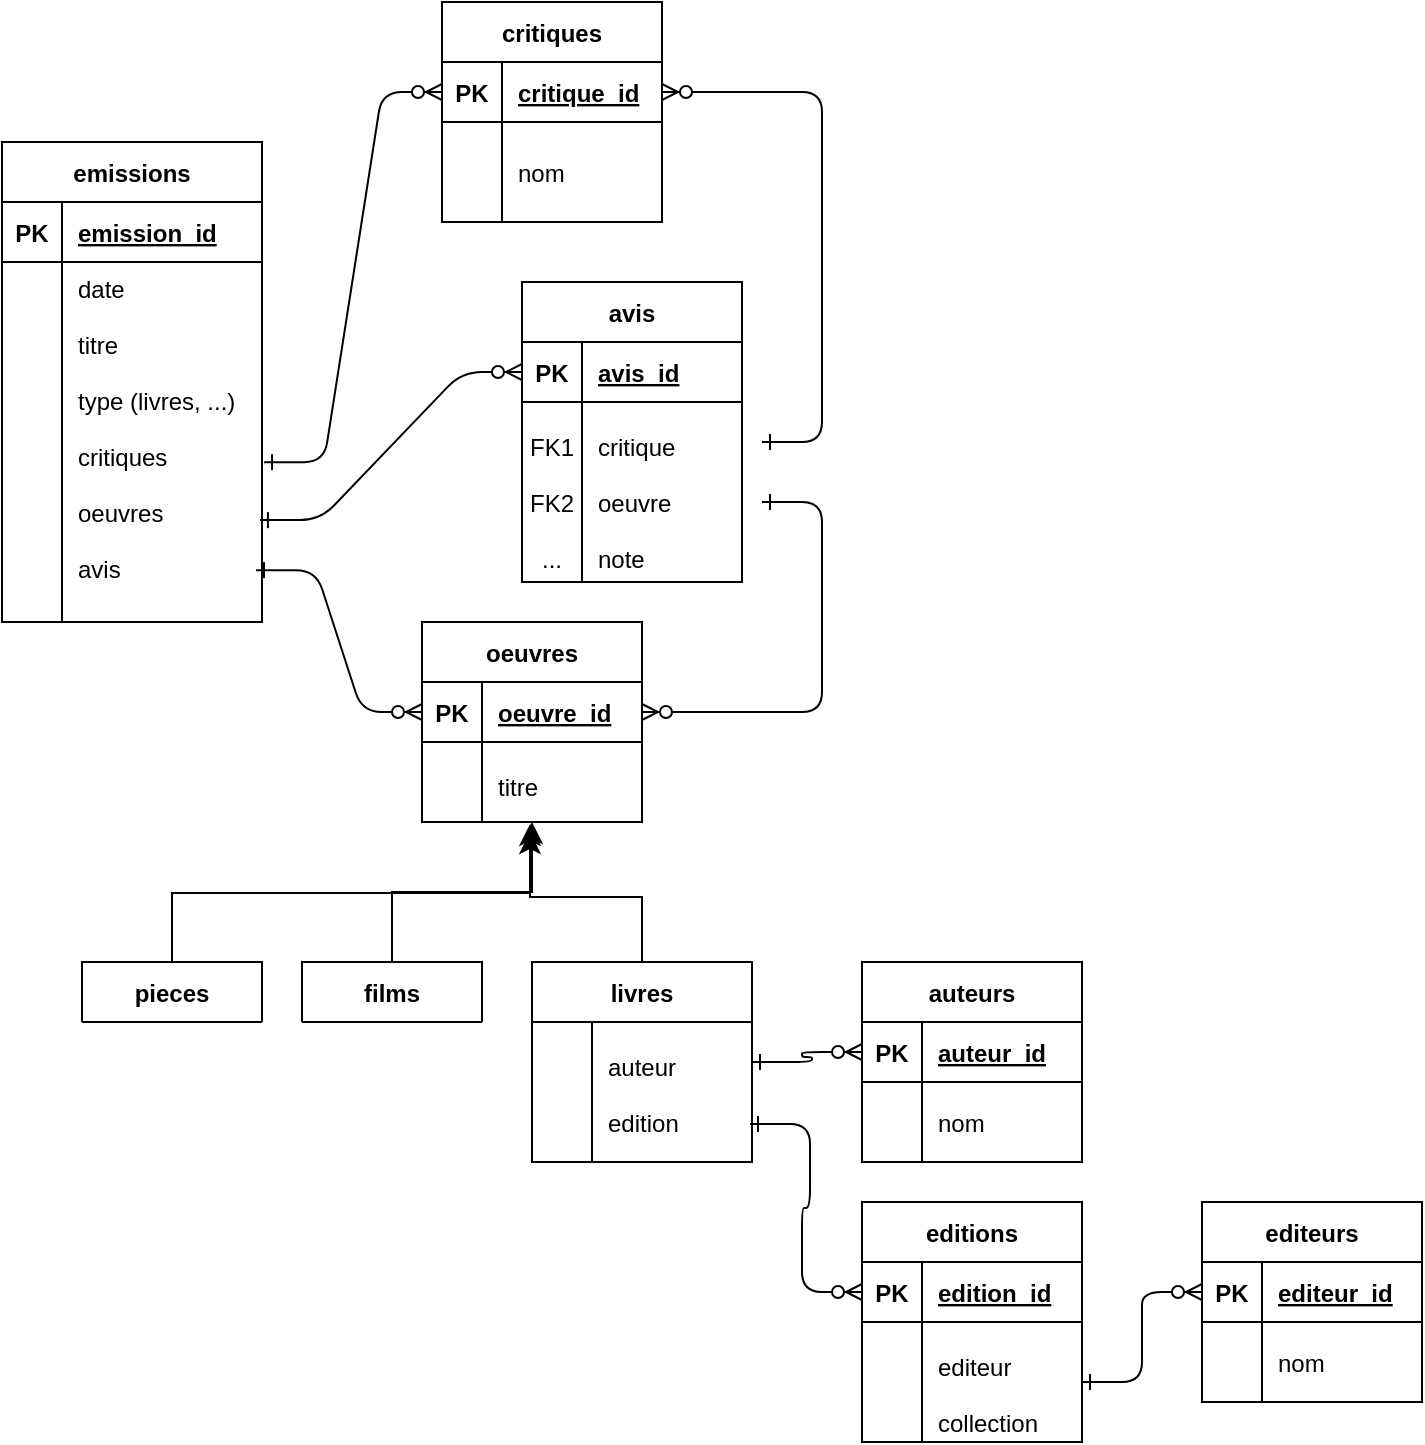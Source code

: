 <mxfile version="26.0.3">
  <diagram id="R2lEEEUBdFMjLlhIrx00" name="Page-1">
    <mxGraphModel dx="1415" dy="889" grid="1" gridSize="10" guides="1" tooltips="1" connect="1" arrows="1" fold="1" page="1" pageScale="1" pageWidth="850" pageHeight="1100" math="0" shadow="0" extFonts="Permanent Marker^https://fonts.googleapis.com/css?family=Permanent+Marker">
      <root>
        <mxCell id="0" />
        <mxCell id="1" parent="0" />
        <mxCell id="pBmC4cjrBXADn1-BzcK7-1" value="emissions" style="shape=table;startSize=30;container=1;collapsible=1;childLayout=tableLayout;fixedRows=1;rowLines=0;fontStyle=1;align=center;resizeLast=1;" vertex="1" parent="1">
          <mxGeometry x="50" y="370" width="130" height="240" as="geometry">
            <mxRectangle x="140" y="500" width="90" height="30" as="alternateBounds" />
          </mxGeometry>
        </mxCell>
        <mxCell id="pBmC4cjrBXADn1-BzcK7-2" value="" style="shape=partialRectangle;collapsible=0;dropTarget=0;pointerEvents=0;fillColor=none;points=[[0,0.5],[1,0.5]];portConstraint=eastwest;top=0;left=0;right=0;bottom=1;" vertex="1" parent="pBmC4cjrBXADn1-BzcK7-1">
          <mxGeometry y="30" width="130" height="30" as="geometry" />
        </mxCell>
        <mxCell id="pBmC4cjrBXADn1-BzcK7-3" value="PK" style="shape=partialRectangle;overflow=hidden;connectable=0;fillColor=none;top=0;left=0;bottom=0;right=0;fontStyle=1;" vertex="1" parent="pBmC4cjrBXADn1-BzcK7-2">
          <mxGeometry width="30" height="30" as="geometry">
            <mxRectangle width="30" height="30" as="alternateBounds" />
          </mxGeometry>
        </mxCell>
        <mxCell id="pBmC4cjrBXADn1-BzcK7-4" value="emission_id" style="shape=partialRectangle;overflow=hidden;connectable=0;fillColor=none;top=0;left=0;bottom=0;right=0;align=left;spacingLeft=6;fontStyle=5;" vertex="1" parent="pBmC4cjrBXADn1-BzcK7-2">
          <mxGeometry x="30" width="100" height="30" as="geometry">
            <mxRectangle width="100" height="30" as="alternateBounds" />
          </mxGeometry>
        </mxCell>
        <mxCell id="pBmC4cjrBXADn1-BzcK7-5" value="" style="shape=partialRectangle;collapsible=0;dropTarget=0;pointerEvents=0;fillColor=none;points=[[0,0.5],[1,0.5]];portConstraint=eastwest;top=0;left=0;right=0;bottom=0;" vertex="1" parent="pBmC4cjrBXADn1-BzcK7-1">
          <mxGeometry y="60" width="130" height="180" as="geometry" />
        </mxCell>
        <mxCell id="pBmC4cjrBXADn1-BzcK7-6" value="" style="shape=partialRectangle;overflow=hidden;connectable=0;fillColor=none;top=0;left=0;bottom=0;right=0;" vertex="1" parent="pBmC4cjrBXADn1-BzcK7-5">
          <mxGeometry width="30" height="180" as="geometry">
            <mxRectangle width="30" height="180" as="alternateBounds" />
          </mxGeometry>
        </mxCell>
        <mxCell id="pBmC4cjrBXADn1-BzcK7-7" value="date&#xa;&#xa;titre&#xa;&#xa;type (livres, ...)&#xa;&#xa;critiques&#xa;&#xa;oeuvres&#xa;&#xa;avis&#xa;" style="shape=partialRectangle;overflow=hidden;connectable=0;fillColor=none;top=0;left=0;bottom=0;right=0;align=left;spacingLeft=6;" vertex="1" parent="pBmC4cjrBXADn1-BzcK7-5">
          <mxGeometry x="30" width="100" height="180" as="geometry">
            <mxRectangle width="100" height="180" as="alternateBounds" />
          </mxGeometry>
        </mxCell>
        <mxCell id="pBmC4cjrBXADn1-BzcK7-8" value="oeuvres" style="shape=table;startSize=30;container=1;collapsible=1;childLayout=tableLayout;fixedRows=1;rowLines=0;fontStyle=1;align=center;resizeLast=1;" vertex="1" parent="1">
          <mxGeometry x="260" y="610" width="110" height="100" as="geometry">
            <mxRectangle x="140" y="500" width="90" height="30" as="alternateBounds" />
          </mxGeometry>
        </mxCell>
        <mxCell id="pBmC4cjrBXADn1-BzcK7-9" value="" style="shape=partialRectangle;collapsible=0;dropTarget=0;pointerEvents=0;fillColor=none;points=[[0,0.5],[1,0.5]];portConstraint=eastwest;top=0;left=0;right=0;bottom=1;" vertex="1" parent="pBmC4cjrBXADn1-BzcK7-8">
          <mxGeometry y="30" width="110" height="30" as="geometry" />
        </mxCell>
        <mxCell id="pBmC4cjrBXADn1-BzcK7-10" value="PK" style="shape=partialRectangle;overflow=hidden;connectable=0;fillColor=none;top=0;left=0;bottom=0;right=0;fontStyle=1;" vertex="1" parent="pBmC4cjrBXADn1-BzcK7-9">
          <mxGeometry width="30" height="30" as="geometry">
            <mxRectangle width="30" height="30" as="alternateBounds" />
          </mxGeometry>
        </mxCell>
        <mxCell id="pBmC4cjrBXADn1-BzcK7-11" value="oeuvre_id" style="shape=partialRectangle;overflow=hidden;connectable=0;fillColor=none;top=0;left=0;bottom=0;right=0;align=left;spacingLeft=6;fontStyle=5;" vertex="1" parent="pBmC4cjrBXADn1-BzcK7-9">
          <mxGeometry x="30" width="80" height="30" as="geometry">
            <mxRectangle width="80" height="30" as="alternateBounds" />
          </mxGeometry>
        </mxCell>
        <mxCell id="pBmC4cjrBXADn1-BzcK7-12" value="" style="shape=partialRectangle;collapsible=0;dropTarget=0;pointerEvents=0;fillColor=none;points=[[0,0.5],[1,0.5]];portConstraint=eastwest;top=0;left=0;right=0;bottom=0;" vertex="1" parent="pBmC4cjrBXADn1-BzcK7-8">
          <mxGeometry y="60" width="110" height="40" as="geometry" />
        </mxCell>
        <mxCell id="pBmC4cjrBXADn1-BzcK7-13" value="" style="shape=partialRectangle;overflow=hidden;connectable=0;fillColor=none;top=0;left=0;bottom=0;right=0;" vertex="1" parent="pBmC4cjrBXADn1-BzcK7-12">
          <mxGeometry width="30" height="40" as="geometry">
            <mxRectangle width="30" height="40" as="alternateBounds" />
          </mxGeometry>
        </mxCell>
        <mxCell id="pBmC4cjrBXADn1-BzcK7-14" value="&#xa;titre&#xa;&#xa;&#xa;" style="shape=partialRectangle;overflow=hidden;connectable=0;fillColor=none;top=0;left=0;bottom=0;right=0;align=left;spacingLeft=6;" vertex="1" parent="pBmC4cjrBXADn1-BzcK7-12">
          <mxGeometry x="30" width="80" height="40" as="geometry">
            <mxRectangle width="80" height="40" as="alternateBounds" />
          </mxGeometry>
        </mxCell>
        <mxCell id="pBmC4cjrBXADn1-BzcK7-17" value="" style="edgeStyle=entityRelationEdgeStyle;endArrow=ERzeroToMany;startArrow=ERone;endFill=1;startFill=0;exitX=0.977;exitY=0.856;exitDx=0;exitDy=0;entryX=0;entryY=0.5;entryDx=0;entryDy=0;exitPerimeter=0;" edge="1" parent="1" source="pBmC4cjrBXADn1-BzcK7-5" target="pBmC4cjrBXADn1-BzcK7-9">
          <mxGeometry width="100" height="100" relative="1" as="geometry">
            <mxPoint x="310" y="700" as="sourcePoint" />
            <mxPoint x="390" y="730" as="targetPoint" />
          </mxGeometry>
        </mxCell>
        <mxCell id="pBmC4cjrBXADn1-BzcK7-18" value="critiques" style="shape=table;startSize=30;container=1;collapsible=1;childLayout=tableLayout;fixedRows=1;rowLines=0;fontStyle=1;align=center;resizeLast=1;" vertex="1" parent="1">
          <mxGeometry x="270" y="300" width="110" height="110" as="geometry">
            <mxRectangle x="140" y="500" width="90" height="30" as="alternateBounds" />
          </mxGeometry>
        </mxCell>
        <mxCell id="pBmC4cjrBXADn1-BzcK7-19" value="" style="shape=partialRectangle;collapsible=0;dropTarget=0;pointerEvents=0;fillColor=none;points=[[0,0.5],[1,0.5]];portConstraint=eastwest;top=0;left=0;right=0;bottom=1;" vertex="1" parent="pBmC4cjrBXADn1-BzcK7-18">
          <mxGeometry y="30" width="110" height="30" as="geometry" />
        </mxCell>
        <mxCell id="pBmC4cjrBXADn1-BzcK7-20" value="PK" style="shape=partialRectangle;overflow=hidden;connectable=0;fillColor=none;top=0;left=0;bottom=0;right=0;fontStyle=1;" vertex="1" parent="pBmC4cjrBXADn1-BzcK7-19">
          <mxGeometry width="30" height="30" as="geometry">
            <mxRectangle width="30" height="30" as="alternateBounds" />
          </mxGeometry>
        </mxCell>
        <mxCell id="pBmC4cjrBXADn1-BzcK7-21" value="critique_id" style="shape=partialRectangle;overflow=hidden;connectable=0;fillColor=none;top=0;left=0;bottom=0;right=0;align=left;spacingLeft=6;fontStyle=5;" vertex="1" parent="pBmC4cjrBXADn1-BzcK7-19">
          <mxGeometry x="30" width="80" height="30" as="geometry">
            <mxRectangle width="80" height="30" as="alternateBounds" />
          </mxGeometry>
        </mxCell>
        <mxCell id="pBmC4cjrBXADn1-BzcK7-22" value="" style="shape=partialRectangle;collapsible=0;dropTarget=0;pointerEvents=0;fillColor=none;points=[[0,0.5],[1,0.5]];portConstraint=eastwest;top=0;left=0;right=0;bottom=0;" vertex="1" parent="pBmC4cjrBXADn1-BzcK7-18">
          <mxGeometry y="60" width="110" height="50" as="geometry" />
        </mxCell>
        <mxCell id="pBmC4cjrBXADn1-BzcK7-23" value="" style="shape=partialRectangle;overflow=hidden;connectable=0;fillColor=none;top=0;left=0;bottom=0;right=0;" vertex="1" parent="pBmC4cjrBXADn1-BzcK7-22">
          <mxGeometry width="30" height="50" as="geometry">
            <mxRectangle width="30" height="50" as="alternateBounds" />
          </mxGeometry>
        </mxCell>
        <mxCell id="pBmC4cjrBXADn1-BzcK7-24" value="&#xa;nom&#xa;" style="shape=partialRectangle;overflow=hidden;connectable=0;fillColor=none;top=0;left=0;bottom=0;right=0;align=left;spacingLeft=6;" vertex="1" parent="pBmC4cjrBXADn1-BzcK7-22">
          <mxGeometry x="30" width="80" height="50" as="geometry">
            <mxRectangle width="80" height="50" as="alternateBounds" />
          </mxGeometry>
        </mxCell>
        <mxCell id="pBmC4cjrBXADn1-BzcK7-25" value="" style="edgeStyle=entityRelationEdgeStyle;endArrow=ERzeroToMany;startArrow=ERone;endFill=1;startFill=0;exitX=1.008;exitY=0.556;exitDx=0;exitDy=0;entryX=0;entryY=0.5;entryDx=0;entryDy=0;exitPerimeter=0;" edge="1" parent="1" source="pBmC4cjrBXADn1-BzcK7-5" target="pBmC4cjrBXADn1-BzcK7-19">
          <mxGeometry width="100" height="100" relative="1" as="geometry">
            <mxPoint x="260" y="470" as="sourcePoint" />
            <mxPoint x="341" y="566" as="targetPoint" />
          </mxGeometry>
        </mxCell>
        <mxCell id="pBmC4cjrBXADn1-BzcK7-26" value="livres" style="shape=table;startSize=30;container=1;collapsible=1;childLayout=tableLayout;fixedRows=1;rowLines=0;fontStyle=1;align=center;resizeLast=1;" vertex="1" parent="1">
          <mxGeometry x="315" y="780" width="110" height="100" as="geometry">
            <mxRectangle x="140" y="500" width="90" height="30" as="alternateBounds" />
          </mxGeometry>
        </mxCell>
        <mxCell id="pBmC4cjrBXADn1-BzcK7-30" value="" style="shape=partialRectangle;collapsible=0;dropTarget=0;pointerEvents=0;fillColor=none;points=[[0,0.5],[1,0.5]];portConstraint=eastwest;top=0;left=0;right=0;bottom=0;" vertex="1" parent="pBmC4cjrBXADn1-BzcK7-26">
          <mxGeometry y="30" width="110" height="70" as="geometry" />
        </mxCell>
        <mxCell id="pBmC4cjrBXADn1-BzcK7-31" value="" style="shape=partialRectangle;overflow=hidden;connectable=0;fillColor=none;top=0;left=0;bottom=0;right=0;" vertex="1" parent="pBmC4cjrBXADn1-BzcK7-30">
          <mxGeometry width="30" height="70" as="geometry">
            <mxRectangle width="30" height="70" as="alternateBounds" />
          </mxGeometry>
        </mxCell>
        <mxCell id="pBmC4cjrBXADn1-BzcK7-32" value="&#xa;auteur&#xa;&#xa;edition&#xa;" style="shape=partialRectangle;overflow=hidden;connectable=0;fillColor=none;top=0;left=0;bottom=0;right=0;align=left;spacingLeft=6;" vertex="1" parent="pBmC4cjrBXADn1-BzcK7-30">
          <mxGeometry x="30" width="80" height="70" as="geometry">
            <mxRectangle width="80" height="70" as="alternateBounds" />
          </mxGeometry>
        </mxCell>
        <mxCell id="pBmC4cjrBXADn1-BzcK7-33" value="films" style="shape=table;startSize=30;container=1;collapsible=1;childLayout=tableLayout;fixedRows=1;rowLines=0;fontStyle=1;align=center;resizeLast=1;" vertex="1" collapsed="1" parent="1">
          <mxGeometry x="200" y="780" width="90" height="30" as="geometry">
            <mxRectangle x="150" y="710" width="140" height="100" as="alternateBounds" />
          </mxGeometry>
        </mxCell>
        <mxCell id="pBmC4cjrBXADn1-BzcK7-34" value="" style="shape=partialRectangle;collapsible=0;dropTarget=0;pointerEvents=0;fillColor=none;points=[[0,0.5],[1,0.5]];portConstraint=eastwest;top=0;left=0;right=0;bottom=0;" vertex="1" parent="pBmC4cjrBXADn1-BzcK7-33">
          <mxGeometry y="30" width="140" height="70" as="geometry" />
        </mxCell>
        <mxCell id="pBmC4cjrBXADn1-BzcK7-35" value="" style="shape=partialRectangle;overflow=hidden;connectable=0;fillColor=none;top=0;left=0;bottom=0;right=0;" vertex="1" parent="pBmC4cjrBXADn1-BzcK7-34">
          <mxGeometry width="30" height="70" as="geometry">
            <mxRectangle width="30" height="70" as="alternateBounds" />
          </mxGeometry>
        </mxCell>
        <mxCell id="pBmC4cjrBXADn1-BzcK7-36" value="&#xa;metteur en scene&#xa;&#xa;acteurs&#xa;" style="shape=partialRectangle;overflow=hidden;connectable=0;fillColor=none;top=0;left=0;bottom=0;right=0;align=left;spacingLeft=6;" vertex="1" parent="pBmC4cjrBXADn1-BzcK7-34">
          <mxGeometry x="30" width="110" height="70" as="geometry">
            <mxRectangle width="110" height="70" as="alternateBounds" />
          </mxGeometry>
        </mxCell>
        <mxCell id="pBmC4cjrBXADn1-BzcK7-37" value="pieces" style="shape=table;startSize=30;container=1;collapsible=1;childLayout=tableLayout;fixedRows=1;rowLines=0;fontStyle=1;align=center;resizeLast=1;" vertex="1" collapsed="1" parent="1">
          <mxGeometry x="90" y="780" width="90" height="30" as="geometry">
            <mxRectangle x="-10" y="710" width="140" height="100" as="alternateBounds" />
          </mxGeometry>
        </mxCell>
        <mxCell id="pBmC4cjrBXADn1-BzcK7-38" value="" style="shape=partialRectangle;collapsible=0;dropTarget=0;pointerEvents=0;fillColor=none;points=[[0,0.5],[1,0.5]];portConstraint=eastwest;top=0;left=0;right=0;bottom=0;" vertex="1" parent="pBmC4cjrBXADn1-BzcK7-37">
          <mxGeometry y="30" width="140" height="70" as="geometry" />
        </mxCell>
        <mxCell id="pBmC4cjrBXADn1-BzcK7-39" value="" style="shape=partialRectangle;overflow=hidden;connectable=0;fillColor=none;top=0;left=0;bottom=0;right=0;" vertex="1" parent="pBmC4cjrBXADn1-BzcK7-38">
          <mxGeometry width="30" height="70" as="geometry">
            <mxRectangle width="30" height="70" as="alternateBounds" />
          </mxGeometry>
        </mxCell>
        <mxCell id="pBmC4cjrBXADn1-BzcK7-40" value="&#xa;metteur en scene&#xa;&#xa;acteurs&#xa;" style="shape=partialRectangle;overflow=hidden;connectable=0;fillColor=none;top=0;left=0;bottom=0;right=0;align=left;spacingLeft=6;" vertex="1" parent="pBmC4cjrBXADn1-BzcK7-38">
          <mxGeometry x="30" width="110" height="70" as="geometry">
            <mxRectangle width="110" height="70" as="alternateBounds" />
          </mxGeometry>
        </mxCell>
        <mxCell id="pBmC4cjrBXADn1-BzcK7-41" value="" style="edgeStyle=elbowEdgeStyle;elbow=vertical;endArrow=classic;html=1;curved=0;rounded=0;endSize=8;startSize=8;exitX=0.5;exitY=0;exitDx=0;exitDy=0;entryX=0.491;entryY=1.025;entryDx=0;entryDy=0;entryPerimeter=0;" edge="1" parent="1" source="pBmC4cjrBXADn1-BzcK7-37" target="pBmC4cjrBXADn1-BzcK7-12">
          <mxGeometry width="50" height="50" relative="1" as="geometry">
            <mxPoint x="130" y="770" as="sourcePoint" />
            <mxPoint x="180" y="720" as="targetPoint" />
          </mxGeometry>
        </mxCell>
        <mxCell id="pBmC4cjrBXADn1-BzcK7-42" value="" style="edgeStyle=elbowEdgeStyle;elbow=vertical;endArrow=classic;html=1;curved=0;rounded=0;endSize=8;startSize=8;exitX=0.5;exitY=0;exitDx=0;exitDy=0;entryX=0.5;entryY=1;entryDx=0;entryDy=0;" edge="1" parent="1" source="pBmC4cjrBXADn1-BzcK7-33" target="pBmC4cjrBXADn1-BzcK7-8">
          <mxGeometry width="50" height="50" relative="1" as="geometry">
            <mxPoint x="145" y="790" as="sourcePoint" />
            <mxPoint x="324" y="741" as="targetPoint" />
          </mxGeometry>
        </mxCell>
        <mxCell id="pBmC4cjrBXADn1-BzcK7-43" value="" style="edgeStyle=elbowEdgeStyle;elbow=vertical;endArrow=classic;html=1;curved=0;rounded=0;endSize=8;startSize=8;exitX=0.5;exitY=0;exitDx=0;exitDy=0;entryX=0.491;entryY=1.125;entryDx=0;entryDy=0;entryPerimeter=0;" edge="1" parent="1" source="pBmC4cjrBXADn1-BzcK7-26" target="pBmC4cjrBXADn1-BzcK7-12">
          <mxGeometry width="50" height="50" relative="1" as="geometry">
            <mxPoint x="255" y="790" as="sourcePoint" />
            <mxPoint x="325" y="740" as="targetPoint" />
          </mxGeometry>
        </mxCell>
        <mxCell id="pBmC4cjrBXADn1-BzcK7-48" value="auteurs" style="shape=table;startSize=30;container=1;collapsible=1;childLayout=tableLayout;fixedRows=1;rowLines=0;fontStyle=1;align=center;resizeLast=1;" vertex="1" parent="1">
          <mxGeometry x="480" y="780" width="110" height="100" as="geometry">
            <mxRectangle x="140" y="500" width="90" height="30" as="alternateBounds" />
          </mxGeometry>
        </mxCell>
        <mxCell id="pBmC4cjrBXADn1-BzcK7-49" value="" style="shape=partialRectangle;collapsible=0;dropTarget=0;pointerEvents=0;fillColor=none;points=[[0,0.5],[1,0.5]];portConstraint=eastwest;top=0;left=0;right=0;bottom=1;" vertex="1" parent="pBmC4cjrBXADn1-BzcK7-48">
          <mxGeometry y="30" width="110" height="30" as="geometry" />
        </mxCell>
        <mxCell id="pBmC4cjrBXADn1-BzcK7-50" value="PK" style="shape=partialRectangle;overflow=hidden;connectable=0;fillColor=none;top=0;left=0;bottom=0;right=0;fontStyle=1;" vertex="1" parent="pBmC4cjrBXADn1-BzcK7-49">
          <mxGeometry width="30" height="30" as="geometry">
            <mxRectangle width="30" height="30" as="alternateBounds" />
          </mxGeometry>
        </mxCell>
        <mxCell id="pBmC4cjrBXADn1-BzcK7-51" value="auteur_id" style="shape=partialRectangle;overflow=hidden;connectable=0;fillColor=none;top=0;left=0;bottom=0;right=0;align=left;spacingLeft=6;fontStyle=5;" vertex="1" parent="pBmC4cjrBXADn1-BzcK7-49">
          <mxGeometry x="30" width="80" height="30" as="geometry">
            <mxRectangle width="80" height="30" as="alternateBounds" />
          </mxGeometry>
        </mxCell>
        <mxCell id="pBmC4cjrBXADn1-BzcK7-52" value="" style="shape=partialRectangle;collapsible=0;dropTarget=0;pointerEvents=0;fillColor=none;points=[[0,0.5],[1,0.5]];portConstraint=eastwest;top=0;left=0;right=0;bottom=0;" vertex="1" parent="pBmC4cjrBXADn1-BzcK7-48">
          <mxGeometry y="60" width="110" height="40" as="geometry" />
        </mxCell>
        <mxCell id="pBmC4cjrBXADn1-BzcK7-53" value="" style="shape=partialRectangle;overflow=hidden;connectable=0;fillColor=none;top=0;left=0;bottom=0;right=0;" vertex="1" parent="pBmC4cjrBXADn1-BzcK7-52">
          <mxGeometry width="30" height="40" as="geometry">
            <mxRectangle width="30" height="40" as="alternateBounds" />
          </mxGeometry>
        </mxCell>
        <mxCell id="pBmC4cjrBXADn1-BzcK7-54" value="nom" style="shape=partialRectangle;overflow=hidden;connectable=0;fillColor=none;top=0;left=0;bottom=0;right=0;align=left;spacingLeft=6;" vertex="1" parent="pBmC4cjrBXADn1-BzcK7-52">
          <mxGeometry x="30" width="80" height="40" as="geometry">
            <mxRectangle width="80" height="40" as="alternateBounds" />
          </mxGeometry>
        </mxCell>
        <mxCell id="pBmC4cjrBXADn1-BzcK7-55" value="editeurs" style="shape=table;startSize=30;container=1;collapsible=1;childLayout=tableLayout;fixedRows=1;rowLines=0;fontStyle=1;align=center;resizeLast=1;" vertex="1" parent="1">
          <mxGeometry x="650" y="900" width="110" height="100" as="geometry">
            <mxRectangle x="140" y="500" width="90" height="30" as="alternateBounds" />
          </mxGeometry>
        </mxCell>
        <mxCell id="pBmC4cjrBXADn1-BzcK7-56" value="" style="shape=partialRectangle;collapsible=0;dropTarget=0;pointerEvents=0;fillColor=none;points=[[0,0.5],[1,0.5]];portConstraint=eastwest;top=0;left=0;right=0;bottom=1;" vertex="1" parent="pBmC4cjrBXADn1-BzcK7-55">
          <mxGeometry y="30" width="110" height="30" as="geometry" />
        </mxCell>
        <mxCell id="pBmC4cjrBXADn1-BzcK7-57" value="PK" style="shape=partialRectangle;overflow=hidden;connectable=0;fillColor=none;top=0;left=0;bottom=0;right=0;fontStyle=1;" vertex="1" parent="pBmC4cjrBXADn1-BzcK7-56">
          <mxGeometry width="30" height="30" as="geometry">
            <mxRectangle width="30" height="30" as="alternateBounds" />
          </mxGeometry>
        </mxCell>
        <mxCell id="pBmC4cjrBXADn1-BzcK7-58" value="editeur_id" style="shape=partialRectangle;overflow=hidden;connectable=0;fillColor=none;top=0;left=0;bottom=0;right=0;align=left;spacingLeft=6;fontStyle=5;" vertex="1" parent="pBmC4cjrBXADn1-BzcK7-56">
          <mxGeometry x="30" width="80" height="30" as="geometry">
            <mxRectangle width="80" height="30" as="alternateBounds" />
          </mxGeometry>
        </mxCell>
        <mxCell id="pBmC4cjrBXADn1-BzcK7-59" value="" style="shape=partialRectangle;collapsible=0;dropTarget=0;pointerEvents=0;fillColor=none;points=[[0,0.5],[1,0.5]];portConstraint=eastwest;top=0;left=0;right=0;bottom=0;" vertex="1" parent="pBmC4cjrBXADn1-BzcK7-55">
          <mxGeometry y="60" width="110" height="40" as="geometry" />
        </mxCell>
        <mxCell id="pBmC4cjrBXADn1-BzcK7-60" value="" style="shape=partialRectangle;overflow=hidden;connectable=0;fillColor=none;top=0;left=0;bottom=0;right=0;" vertex="1" parent="pBmC4cjrBXADn1-BzcK7-59">
          <mxGeometry width="30" height="40" as="geometry">
            <mxRectangle width="30" height="40" as="alternateBounds" />
          </mxGeometry>
        </mxCell>
        <mxCell id="pBmC4cjrBXADn1-BzcK7-61" value="nom" style="shape=partialRectangle;overflow=hidden;connectable=0;fillColor=none;top=0;left=0;bottom=0;right=0;align=left;spacingLeft=6;" vertex="1" parent="pBmC4cjrBXADn1-BzcK7-59">
          <mxGeometry x="30" width="80" height="40" as="geometry">
            <mxRectangle width="80" height="40" as="alternateBounds" />
          </mxGeometry>
        </mxCell>
        <mxCell id="pBmC4cjrBXADn1-BzcK7-62" value="editions" style="shape=table;startSize=30;container=1;collapsible=1;childLayout=tableLayout;fixedRows=1;rowLines=0;fontStyle=1;align=center;resizeLast=1;" vertex="1" parent="1">
          <mxGeometry x="480" y="900" width="110" height="120" as="geometry">
            <mxRectangle x="140" y="500" width="90" height="30" as="alternateBounds" />
          </mxGeometry>
        </mxCell>
        <mxCell id="pBmC4cjrBXADn1-BzcK7-63" value="" style="shape=partialRectangle;collapsible=0;dropTarget=0;pointerEvents=0;fillColor=none;points=[[0,0.5],[1,0.5]];portConstraint=eastwest;top=0;left=0;right=0;bottom=1;" vertex="1" parent="pBmC4cjrBXADn1-BzcK7-62">
          <mxGeometry y="30" width="110" height="30" as="geometry" />
        </mxCell>
        <mxCell id="pBmC4cjrBXADn1-BzcK7-64" value="PK" style="shape=partialRectangle;overflow=hidden;connectable=0;fillColor=none;top=0;left=0;bottom=0;right=0;fontStyle=1;" vertex="1" parent="pBmC4cjrBXADn1-BzcK7-63">
          <mxGeometry width="30" height="30" as="geometry">
            <mxRectangle width="30" height="30" as="alternateBounds" />
          </mxGeometry>
        </mxCell>
        <mxCell id="pBmC4cjrBXADn1-BzcK7-65" value="edition_id" style="shape=partialRectangle;overflow=hidden;connectable=0;fillColor=none;top=0;left=0;bottom=0;right=0;align=left;spacingLeft=6;fontStyle=5;" vertex="1" parent="pBmC4cjrBXADn1-BzcK7-63">
          <mxGeometry x="30" width="80" height="30" as="geometry">
            <mxRectangle width="80" height="30" as="alternateBounds" />
          </mxGeometry>
        </mxCell>
        <mxCell id="pBmC4cjrBXADn1-BzcK7-66" value="" style="shape=partialRectangle;collapsible=0;dropTarget=0;pointerEvents=0;fillColor=none;points=[[0,0.5],[1,0.5]];portConstraint=eastwest;top=0;left=0;right=0;bottom=0;" vertex="1" parent="pBmC4cjrBXADn1-BzcK7-62">
          <mxGeometry y="60" width="110" height="60" as="geometry" />
        </mxCell>
        <mxCell id="pBmC4cjrBXADn1-BzcK7-67" value="" style="shape=partialRectangle;overflow=hidden;connectable=0;fillColor=none;top=0;left=0;bottom=0;right=0;" vertex="1" parent="pBmC4cjrBXADn1-BzcK7-66">
          <mxGeometry width="30" height="60" as="geometry">
            <mxRectangle width="30" height="60" as="alternateBounds" />
          </mxGeometry>
        </mxCell>
        <mxCell id="pBmC4cjrBXADn1-BzcK7-68" value="&#xa;editeur&#xa;&#xa;collection&#xa;" style="shape=partialRectangle;overflow=hidden;connectable=0;fillColor=none;top=0;left=0;bottom=0;right=0;align=left;spacingLeft=6;" vertex="1" parent="pBmC4cjrBXADn1-BzcK7-66">
          <mxGeometry x="30" width="80" height="60" as="geometry">
            <mxRectangle width="80" height="60" as="alternateBounds" />
          </mxGeometry>
        </mxCell>
        <mxCell id="pBmC4cjrBXADn1-BzcK7-69" value="" style="edgeStyle=entityRelationEdgeStyle;endArrow=ERzeroToMany;startArrow=ERone;endFill=1;startFill=0;exitX=1;exitY=0.5;exitDx=0;exitDy=0;entryX=0;entryY=0.5;entryDx=0;entryDy=0;" edge="1" parent="1" source="pBmC4cjrBXADn1-BzcK7-26" target="pBmC4cjrBXADn1-BzcK7-49">
          <mxGeometry width="100" height="100" relative="1" as="geometry">
            <mxPoint x="535.5" y="715" as="sourcePoint" />
            <mxPoint x="614.5" y="660" as="targetPoint" />
          </mxGeometry>
        </mxCell>
        <mxCell id="pBmC4cjrBXADn1-BzcK7-70" value="" style="edgeStyle=entityRelationEdgeStyle;endArrow=ERzeroToMany;startArrow=ERone;endFill=1;startFill=0;exitX=0.991;exitY=0.729;exitDx=0;exitDy=0;entryX=0;entryY=0.5;entryDx=0;entryDy=0;exitPerimeter=0;" edge="1" parent="1" source="pBmC4cjrBXADn1-BzcK7-30" target="pBmC4cjrBXADn1-BzcK7-63">
          <mxGeometry width="100" height="100" relative="1" as="geometry">
            <mxPoint x="435" y="840" as="sourcePoint" />
            <mxPoint x="490" y="835" as="targetPoint" />
          </mxGeometry>
        </mxCell>
        <mxCell id="pBmC4cjrBXADn1-BzcK7-71" value="" style="edgeStyle=entityRelationEdgeStyle;endArrow=ERzeroToMany;startArrow=ERone;endFill=1;startFill=0;exitX=1;exitY=0.5;exitDx=0;exitDy=0;entryX=0;entryY=0.5;entryDx=0;entryDy=0;" edge="1" parent="1" source="pBmC4cjrBXADn1-BzcK7-66" target="pBmC4cjrBXADn1-BzcK7-56">
          <mxGeometry width="100" height="100" relative="1" as="geometry">
            <mxPoint x="594" y="980" as="sourcePoint" />
            <mxPoint x="650" y="1064" as="targetPoint" />
          </mxGeometry>
        </mxCell>
        <mxCell id="pBmC4cjrBXADn1-BzcK7-72" value="avis" style="shape=table;startSize=30;container=1;collapsible=1;childLayout=tableLayout;fixedRows=1;rowLines=0;fontStyle=1;align=center;resizeLast=1;" vertex="1" parent="1">
          <mxGeometry x="310" y="440" width="110" height="150" as="geometry">
            <mxRectangle x="140" y="500" width="90" height="30" as="alternateBounds" />
          </mxGeometry>
        </mxCell>
        <mxCell id="pBmC4cjrBXADn1-BzcK7-73" value="" style="shape=partialRectangle;collapsible=0;dropTarget=0;pointerEvents=0;fillColor=none;points=[[0,0.5],[1,0.5]];portConstraint=eastwest;top=0;left=0;right=0;bottom=1;" vertex="1" parent="pBmC4cjrBXADn1-BzcK7-72">
          <mxGeometry y="30" width="110" height="30" as="geometry" />
        </mxCell>
        <mxCell id="pBmC4cjrBXADn1-BzcK7-74" value="PK" style="shape=partialRectangle;overflow=hidden;connectable=0;fillColor=none;top=0;left=0;bottom=0;right=0;fontStyle=1;" vertex="1" parent="pBmC4cjrBXADn1-BzcK7-73">
          <mxGeometry width="30" height="30" as="geometry">
            <mxRectangle width="30" height="30" as="alternateBounds" />
          </mxGeometry>
        </mxCell>
        <mxCell id="pBmC4cjrBXADn1-BzcK7-75" value="avis_id" style="shape=partialRectangle;overflow=hidden;connectable=0;fillColor=none;top=0;left=0;bottom=0;right=0;align=left;spacingLeft=6;fontStyle=5;" vertex="1" parent="pBmC4cjrBXADn1-BzcK7-73">
          <mxGeometry x="30" width="80" height="30" as="geometry">
            <mxRectangle width="80" height="30" as="alternateBounds" />
          </mxGeometry>
        </mxCell>
        <mxCell id="pBmC4cjrBXADn1-BzcK7-76" value="" style="shape=partialRectangle;collapsible=0;dropTarget=0;pointerEvents=0;fillColor=none;points=[[0,0.5],[1,0.5]];portConstraint=eastwest;top=0;left=0;right=0;bottom=0;" vertex="1" parent="pBmC4cjrBXADn1-BzcK7-72">
          <mxGeometry y="60" width="110" height="90" as="geometry" />
        </mxCell>
        <mxCell id="pBmC4cjrBXADn1-BzcK7-77" value="&#xa;FK1&#xa;&#xa;FK2&#xa;  &#xa;...&#xa;&#xa;&#xa;" style="shape=partialRectangle;overflow=hidden;connectable=0;fillColor=none;top=0;left=0;bottom=0;right=0;" vertex="1" parent="pBmC4cjrBXADn1-BzcK7-76">
          <mxGeometry width="30" height="90" as="geometry">
            <mxRectangle width="30" height="90" as="alternateBounds" />
          </mxGeometry>
        </mxCell>
        <mxCell id="pBmC4cjrBXADn1-BzcK7-78" value="&#xa;critique&#xa;&#xa;oeuvre&#xa;&#xa;note&#xa;&#xa;" style="shape=partialRectangle;overflow=hidden;connectable=0;fillColor=none;top=0;left=0;bottom=0;right=0;align=left;spacingLeft=6;" vertex="1" parent="pBmC4cjrBXADn1-BzcK7-76">
          <mxGeometry x="30" width="80" height="90" as="geometry">
            <mxRectangle width="80" height="90" as="alternateBounds" />
          </mxGeometry>
        </mxCell>
        <mxCell id="pBmC4cjrBXADn1-BzcK7-79" value="" style="edgeStyle=entityRelationEdgeStyle;endArrow=ERzeroToMany;startArrow=ERone;endFill=1;startFill=0;exitX=0.992;exitY=0.717;exitDx=0;exitDy=0;exitPerimeter=0;entryX=0;entryY=0.5;entryDx=0;entryDy=0;" edge="1" parent="1" source="pBmC4cjrBXADn1-BzcK7-5" target="pBmC4cjrBXADn1-BzcK7-73">
          <mxGeometry width="100" height="100" relative="1" as="geometry">
            <mxPoint x="180" y="600" as="sourcePoint" />
            <mxPoint x="260" y="630" as="targetPoint" />
          </mxGeometry>
        </mxCell>
        <mxCell id="pBmC4cjrBXADn1-BzcK7-85" value="" style="edgeStyle=entityRelationEdgeStyle;endArrow=ERzeroToMany;startArrow=ERone;endFill=1;startFill=0;" edge="1" parent="1" target="pBmC4cjrBXADn1-BzcK7-19">
          <mxGeometry width="100" height="100" relative="1" as="geometry">
            <mxPoint x="430" y="520" as="sourcePoint" />
            <mxPoint x="720" y="350" as="targetPoint" />
          </mxGeometry>
        </mxCell>
        <mxCell id="pBmC4cjrBXADn1-BzcK7-86" value="" style="edgeStyle=entityRelationEdgeStyle;endArrow=ERzeroToMany;startArrow=ERone;endFill=1;startFill=0;entryX=1;entryY=0.5;entryDx=0;entryDy=0;" edge="1" parent="1" target="pBmC4cjrBXADn1-BzcK7-9">
          <mxGeometry width="100" height="100" relative="1" as="geometry">
            <mxPoint x="430" y="550" as="sourcePoint" />
            <mxPoint x="390" y="355" as="targetPoint" />
          </mxGeometry>
        </mxCell>
      </root>
    </mxGraphModel>
  </diagram>
</mxfile>
